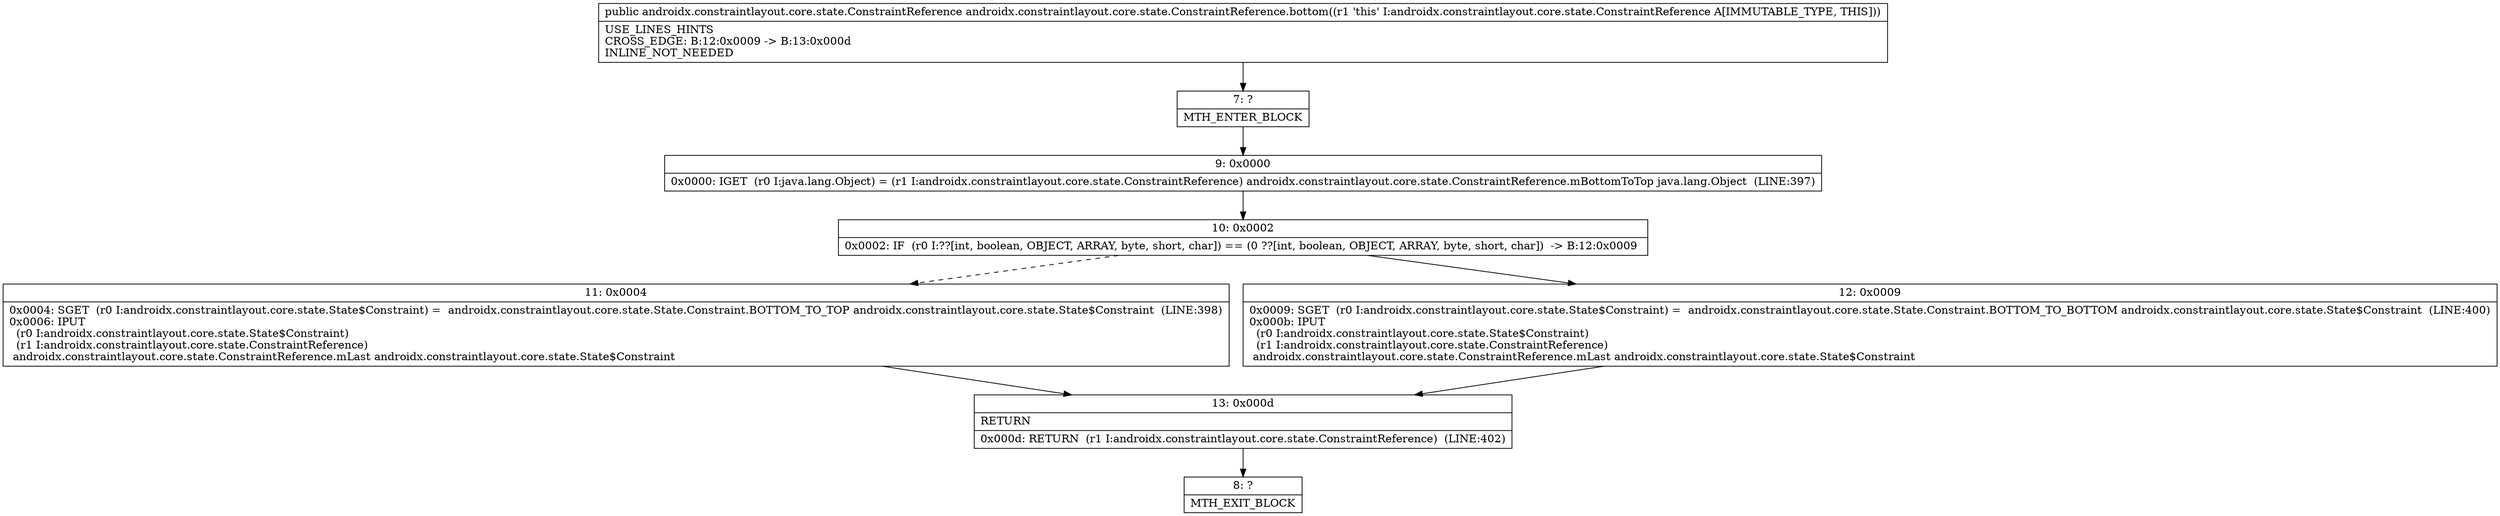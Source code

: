 digraph "CFG forandroidx.constraintlayout.core.state.ConstraintReference.bottom()Landroidx\/constraintlayout\/core\/state\/ConstraintReference;" {
Node_7 [shape=record,label="{7\:\ ?|MTH_ENTER_BLOCK\l}"];
Node_9 [shape=record,label="{9\:\ 0x0000|0x0000: IGET  (r0 I:java.lang.Object) = (r1 I:androidx.constraintlayout.core.state.ConstraintReference) androidx.constraintlayout.core.state.ConstraintReference.mBottomToTop java.lang.Object  (LINE:397)\l}"];
Node_10 [shape=record,label="{10\:\ 0x0002|0x0002: IF  (r0 I:??[int, boolean, OBJECT, ARRAY, byte, short, char]) == (0 ??[int, boolean, OBJECT, ARRAY, byte, short, char])  \-\> B:12:0x0009 \l}"];
Node_11 [shape=record,label="{11\:\ 0x0004|0x0004: SGET  (r0 I:androidx.constraintlayout.core.state.State$Constraint) =  androidx.constraintlayout.core.state.State.Constraint.BOTTOM_TO_TOP androidx.constraintlayout.core.state.State$Constraint  (LINE:398)\l0x0006: IPUT  \l  (r0 I:androidx.constraintlayout.core.state.State$Constraint)\l  (r1 I:androidx.constraintlayout.core.state.ConstraintReference)\l androidx.constraintlayout.core.state.ConstraintReference.mLast androidx.constraintlayout.core.state.State$Constraint \l}"];
Node_13 [shape=record,label="{13\:\ 0x000d|RETURN\l|0x000d: RETURN  (r1 I:androidx.constraintlayout.core.state.ConstraintReference)  (LINE:402)\l}"];
Node_8 [shape=record,label="{8\:\ ?|MTH_EXIT_BLOCK\l}"];
Node_12 [shape=record,label="{12\:\ 0x0009|0x0009: SGET  (r0 I:androidx.constraintlayout.core.state.State$Constraint) =  androidx.constraintlayout.core.state.State.Constraint.BOTTOM_TO_BOTTOM androidx.constraintlayout.core.state.State$Constraint  (LINE:400)\l0x000b: IPUT  \l  (r0 I:androidx.constraintlayout.core.state.State$Constraint)\l  (r1 I:androidx.constraintlayout.core.state.ConstraintReference)\l androidx.constraintlayout.core.state.ConstraintReference.mLast androidx.constraintlayout.core.state.State$Constraint \l}"];
MethodNode[shape=record,label="{public androidx.constraintlayout.core.state.ConstraintReference androidx.constraintlayout.core.state.ConstraintReference.bottom((r1 'this' I:androidx.constraintlayout.core.state.ConstraintReference A[IMMUTABLE_TYPE, THIS]))  | USE_LINES_HINTS\lCROSS_EDGE: B:12:0x0009 \-\> B:13:0x000d\lINLINE_NOT_NEEDED\l}"];
MethodNode -> Node_7;Node_7 -> Node_9;
Node_9 -> Node_10;
Node_10 -> Node_11[style=dashed];
Node_10 -> Node_12;
Node_11 -> Node_13;
Node_13 -> Node_8;
Node_12 -> Node_13;
}

